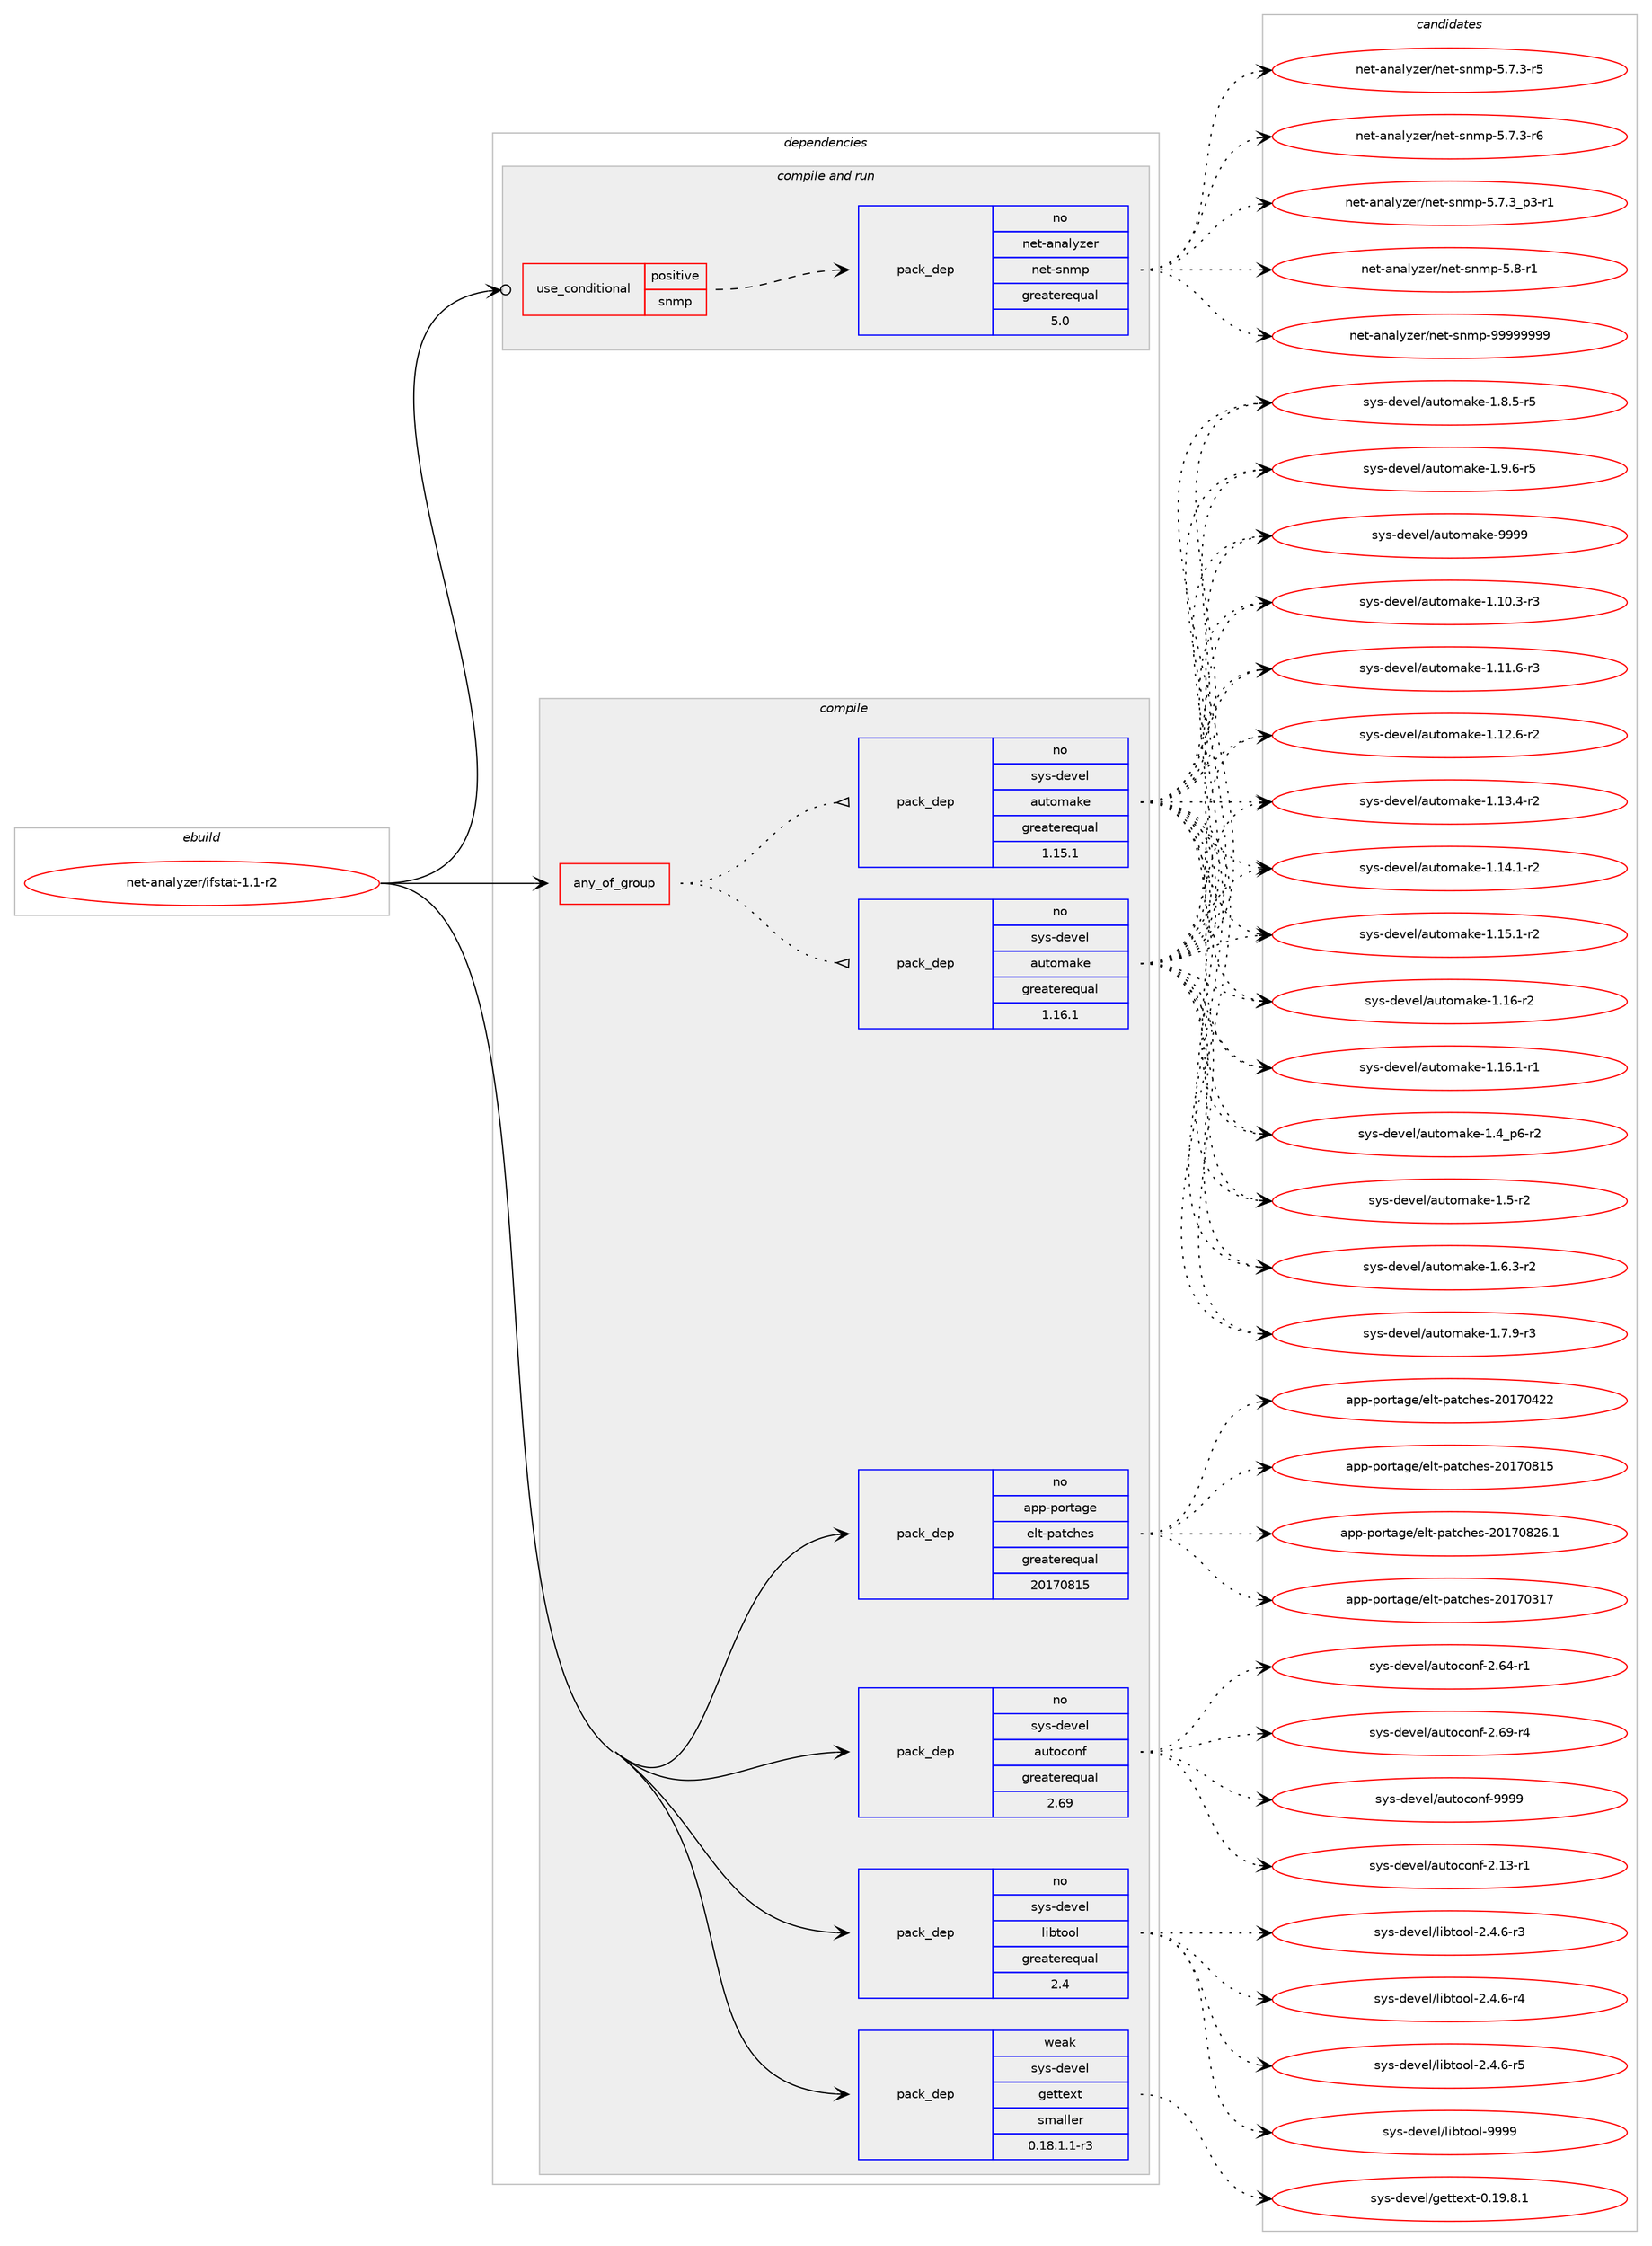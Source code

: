 digraph prolog {

# *************
# Graph options
# *************

newrank=true;
concentrate=true;
compound=true;
graph [rankdir=LR,fontname=Helvetica,fontsize=10,ranksep=1.5];#, ranksep=2.5, nodesep=0.2];
edge  [arrowhead=vee];
node  [fontname=Helvetica,fontsize=10];

# **********
# The ebuild
# **********

subgraph cluster_leftcol {
color=gray;
rank=same;
label=<<i>ebuild</i>>;
id [label="net-analyzer/ifstat-1.1-r2", color=red, width=4, href="../net-analyzer/ifstat-1.1-r2.svg"];
}

# ****************
# The dependencies
# ****************

subgraph cluster_midcol {
color=gray;
label=<<i>dependencies</i>>;
subgraph cluster_compile {
fillcolor="#eeeeee";
style=filled;
label=<<i>compile</i>>;
subgraph any25773 {
dependency1643229 [label=<<TABLE BORDER="0" CELLBORDER="1" CELLSPACING="0" CELLPADDING="4"><TR><TD CELLPADDING="10">any_of_group</TD></TR></TABLE>>, shape=none, color=red];subgraph pack1174803 {
dependency1643230 [label=<<TABLE BORDER="0" CELLBORDER="1" CELLSPACING="0" CELLPADDING="4" WIDTH="220"><TR><TD ROWSPAN="6" CELLPADDING="30">pack_dep</TD></TR><TR><TD WIDTH="110">no</TD></TR><TR><TD>sys-devel</TD></TR><TR><TD>automake</TD></TR><TR><TD>greaterequal</TD></TR><TR><TD>1.16.1</TD></TR></TABLE>>, shape=none, color=blue];
}
dependency1643229:e -> dependency1643230:w [weight=20,style="dotted",arrowhead="oinv"];
subgraph pack1174804 {
dependency1643231 [label=<<TABLE BORDER="0" CELLBORDER="1" CELLSPACING="0" CELLPADDING="4" WIDTH="220"><TR><TD ROWSPAN="6" CELLPADDING="30">pack_dep</TD></TR><TR><TD WIDTH="110">no</TD></TR><TR><TD>sys-devel</TD></TR><TR><TD>automake</TD></TR><TR><TD>greaterequal</TD></TR><TR><TD>1.15.1</TD></TR></TABLE>>, shape=none, color=blue];
}
dependency1643229:e -> dependency1643231:w [weight=20,style="dotted",arrowhead="oinv"];
}
id:e -> dependency1643229:w [weight=20,style="solid",arrowhead="vee"];
subgraph pack1174805 {
dependency1643232 [label=<<TABLE BORDER="0" CELLBORDER="1" CELLSPACING="0" CELLPADDING="4" WIDTH="220"><TR><TD ROWSPAN="6" CELLPADDING="30">pack_dep</TD></TR><TR><TD WIDTH="110">no</TD></TR><TR><TD>app-portage</TD></TR><TR><TD>elt-patches</TD></TR><TR><TD>greaterequal</TD></TR><TR><TD>20170815</TD></TR></TABLE>>, shape=none, color=blue];
}
id:e -> dependency1643232:w [weight=20,style="solid",arrowhead="vee"];
subgraph pack1174806 {
dependency1643233 [label=<<TABLE BORDER="0" CELLBORDER="1" CELLSPACING="0" CELLPADDING="4" WIDTH="220"><TR><TD ROWSPAN="6" CELLPADDING="30">pack_dep</TD></TR><TR><TD WIDTH="110">no</TD></TR><TR><TD>sys-devel</TD></TR><TR><TD>autoconf</TD></TR><TR><TD>greaterequal</TD></TR><TR><TD>2.69</TD></TR></TABLE>>, shape=none, color=blue];
}
id:e -> dependency1643233:w [weight=20,style="solid",arrowhead="vee"];
subgraph pack1174807 {
dependency1643234 [label=<<TABLE BORDER="0" CELLBORDER="1" CELLSPACING="0" CELLPADDING="4" WIDTH="220"><TR><TD ROWSPAN="6" CELLPADDING="30">pack_dep</TD></TR><TR><TD WIDTH="110">no</TD></TR><TR><TD>sys-devel</TD></TR><TR><TD>libtool</TD></TR><TR><TD>greaterequal</TD></TR><TR><TD>2.4</TD></TR></TABLE>>, shape=none, color=blue];
}
id:e -> dependency1643234:w [weight=20,style="solid",arrowhead="vee"];
subgraph pack1174808 {
dependency1643235 [label=<<TABLE BORDER="0" CELLBORDER="1" CELLSPACING="0" CELLPADDING="4" WIDTH="220"><TR><TD ROWSPAN="6" CELLPADDING="30">pack_dep</TD></TR><TR><TD WIDTH="110">weak</TD></TR><TR><TD>sys-devel</TD></TR><TR><TD>gettext</TD></TR><TR><TD>smaller</TD></TR><TR><TD>0.18.1.1-r3</TD></TR></TABLE>>, shape=none, color=blue];
}
id:e -> dependency1643235:w [weight=20,style="solid",arrowhead="vee"];
}
subgraph cluster_compileandrun {
fillcolor="#eeeeee";
style=filled;
label=<<i>compile and run</i>>;
subgraph cond441878 {
dependency1643236 [label=<<TABLE BORDER="0" CELLBORDER="1" CELLSPACING="0" CELLPADDING="4"><TR><TD ROWSPAN="3" CELLPADDING="10">use_conditional</TD></TR><TR><TD>positive</TD></TR><TR><TD>snmp</TD></TR></TABLE>>, shape=none, color=red];
subgraph pack1174809 {
dependency1643237 [label=<<TABLE BORDER="0" CELLBORDER="1" CELLSPACING="0" CELLPADDING="4" WIDTH="220"><TR><TD ROWSPAN="6" CELLPADDING="30">pack_dep</TD></TR><TR><TD WIDTH="110">no</TD></TR><TR><TD>net-analyzer</TD></TR><TR><TD>net-snmp</TD></TR><TR><TD>greaterequal</TD></TR><TR><TD>5.0</TD></TR></TABLE>>, shape=none, color=blue];
}
dependency1643236:e -> dependency1643237:w [weight=20,style="dashed",arrowhead="vee"];
}
id:e -> dependency1643236:w [weight=20,style="solid",arrowhead="odotvee"];
}
subgraph cluster_run {
fillcolor="#eeeeee";
style=filled;
label=<<i>run</i>>;
}
}

# **************
# The candidates
# **************

subgraph cluster_choices {
rank=same;
color=gray;
label=<<i>candidates</i>>;

subgraph choice1174803 {
color=black;
nodesep=1;
choice11512111545100101118101108479711711611110997107101454946494846514511451 [label="sys-devel/automake-1.10.3-r3", color=red, width=4,href="../sys-devel/automake-1.10.3-r3.svg"];
choice11512111545100101118101108479711711611110997107101454946494946544511451 [label="sys-devel/automake-1.11.6-r3", color=red, width=4,href="../sys-devel/automake-1.11.6-r3.svg"];
choice11512111545100101118101108479711711611110997107101454946495046544511450 [label="sys-devel/automake-1.12.6-r2", color=red, width=4,href="../sys-devel/automake-1.12.6-r2.svg"];
choice11512111545100101118101108479711711611110997107101454946495146524511450 [label="sys-devel/automake-1.13.4-r2", color=red, width=4,href="../sys-devel/automake-1.13.4-r2.svg"];
choice11512111545100101118101108479711711611110997107101454946495246494511450 [label="sys-devel/automake-1.14.1-r2", color=red, width=4,href="../sys-devel/automake-1.14.1-r2.svg"];
choice11512111545100101118101108479711711611110997107101454946495346494511450 [label="sys-devel/automake-1.15.1-r2", color=red, width=4,href="../sys-devel/automake-1.15.1-r2.svg"];
choice1151211154510010111810110847971171161111099710710145494649544511450 [label="sys-devel/automake-1.16-r2", color=red, width=4,href="../sys-devel/automake-1.16-r2.svg"];
choice11512111545100101118101108479711711611110997107101454946495446494511449 [label="sys-devel/automake-1.16.1-r1", color=red, width=4,href="../sys-devel/automake-1.16.1-r1.svg"];
choice115121115451001011181011084797117116111109971071014549465295112544511450 [label="sys-devel/automake-1.4_p6-r2", color=red, width=4,href="../sys-devel/automake-1.4_p6-r2.svg"];
choice11512111545100101118101108479711711611110997107101454946534511450 [label="sys-devel/automake-1.5-r2", color=red, width=4,href="../sys-devel/automake-1.5-r2.svg"];
choice115121115451001011181011084797117116111109971071014549465446514511450 [label="sys-devel/automake-1.6.3-r2", color=red, width=4,href="../sys-devel/automake-1.6.3-r2.svg"];
choice115121115451001011181011084797117116111109971071014549465546574511451 [label="sys-devel/automake-1.7.9-r3", color=red, width=4,href="../sys-devel/automake-1.7.9-r3.svg"];
choice115121115451001011181011084797117116111109971071014549465646534511453 [label="sys-devel/automake-1.8.5-r5", color=red, width=4,href="../sys-devel/automake-1.8.5-r5.svg"];
choice115121115451001011181011084797117116111109971071014549465746544511453 [label="sys-devel/automake-1.9.6-r5", color=red, width=4,href="../sys-devel/automake-1.9.6-r5.svg"];
choice115121115451001011181011084797117116111109971071014557575757 [label="sys-devel/automake-9999", color=red, width=4,href="../sys-devel/automake-9999.svg"];
dependency1643230:e -> choice11512111545100101118101108479711711611110997107101454946494846514511451:w [style=dotted,weight="100"];
dependency1643230:e -> choice11512111545100101118101108479711711611110997107101454946494946544511451:w [style=dotted,weight="100"];
dependency1643230:e -> choice11512111545100101118101108479711711611110997107101454946495046544511450:w [style=dotted,weight="100"];
dependency1643230:e -> choice11512111545100101118101108479711711611110997107101454946495146524511450:w [style=dotted,weight="100"];
dependency1643230:e -> choice11512111545100101118101108479711711611110997107101454946495246494511450:w [style=dotted,weight="100"];
dependency1643230:e -> choice11512111545100101118101108479711711611110997107101454946495346494511450:w [style=dotted,weight="100"];
dependency1643230:e -> choice1151211154510010111810110847971171161111099710710145494649544511450:w [style=dotted,weight="100"];
dependency1643230:e -> choice11512111545100101118101108479711711611110997107101454946495446494511449:w [style=dotted,weight="100"];
dependency1643230:e -> choice115121115451001011181011084797117116111109971071014549465295112544511450:w [style=dotted,weight="100"];
dependency1643230:e -> choice11512111545100101118101108479711711611110997107101454946534511450:w [style=dotted,weight="100"];
dependency1643230:e -> choice115121115451001011181011084797117116111109971071014549465446514511450:w [style=dotted,weight="100"];
dependency1643230:e -> choice115121115451001011181011084797117116111109971071014549465546574511451:w [style=dotted,weight="100"];
dependency1643230:e -> choice115121115451001011181011084797117116111109971071014549465646534511453:w [style=dotted,weight="100"];
dependency1643230:e -> choice115121115451001011181011084797117116111109971071014549465746544511453:w [style=dotted,weight="100"];
dependency1643230:e -> choice115121115451001011181011084797117116111109971071014557575757:w [style=dotted,weight="100"];
}
subgraph choice1174804 {
color=black;
nodesep=1;
choice11512111545100101118101108479711711611110997107101454946494846514511451 [label="sys-devel/automake-1.10.3-r3", color=red, width=4,href="../sys-devel/automake-1.10.3-r3.svg"];
choice11512111545100101118101108479711711611110997107101454946494946544511451 [label="sys-devel/automake-1.11.6-r3", color=red, width=4,href="../sys-devel/automake-1.11.6-r3.svg"];
choice11512111545100101118101108479711711611110997107101454946495046544511450 [label="sys-devel/automake-1.12.6-r2", color=red, width=4,href="../sys-devel/automake-1.12.6-r2.svg"];
choice11512111545100101118101108479711711611110997107101454946495146524511450 [label="sys-devel/automake-1.13.4-r2", color=red, width=4,href="../sys-devel/automake-1.13.4-r2.svg"];
choice11512111545100101118101108479711711611110997107101454946495246494511450 [label="sys-devel/automake-1.14.1-r2", color=red, width=4,href="../sys-devel/automake-1.14.1-r2.svg"];
choice11512111545100101118101108479711711611110997107101454946495346494511450 [label="sys-devel/automake-1.15.1-r2", color=red, width=4,href="../sys-devel/automake-1.15.1-r2.svg"];
choice1151211154510010111810110847971171161111099710710145494649544511450 [label="sys-devel/automake-1.16-r2", color=red, width=4,href="../sys-devel/automake-1.16-r2.svg"];
choice11512111545100101118101108479711711611110997107101454946495446494511449 [label="sys-devel/automake-1.16.1-r1", color=red, width=4,href="../sys-devel/automake-1.16.1-r1.svg"];
choice115121115451001011181011084797117116111109971071014549465295112544511450 [label="sys-devel/automake-1.4_p6-r2", color=red, width=4,href="../sys-devel/automake-1.4_p6-r2.svg"];
choice11512111545100101118101108479711711611110997107101454946534511450 [label="sys-devel/automake-1.5-r2", color=red, width=4,href="../sys-devel/automake-1.5-r2.svg"];
choice115121115451001011181011084797117116111109971071014549465446514511450 [label="sys-devel/automake-1.6.3-r2", color=red, width=4,href="../sys-devel/automake-1.6.3-r2.svg"];
choice115121115451001011181011084797117116111109971071014549465546574511451 [label="sys-devel/automake-1.7.9-r3", color=red, width=4,href="../sys-devel/automake-1.7.9-r3.svg"];
choice115121115451001011181011084797117116111109971071014549465646534511453 [label="sys-devel/automake-1.8.5-r5", color=red, width=4,href="../sys-devel/automake-1.8.5-r5.svg"];
choice115121115451001011181011084797117116111109971071014549465746544511453 [label="sys-devel/automake-1.9.6-r5", color=red, width=4,href="../sys-devel/automake-1.9.6-r5.svg"];
choice115121115451001011181011084797117116111109971071014557575757 [label="sys-devel/automake-9999", color=red, width=4,href="../sys-devel/automake-9999.svg"];
dependency1643231:e -> choice11512111545100101118101108479711711611110997107101454946494846514511451:w [style=dotted,weight="100"];
dependency1643231:e -> choice11512111545100101118101108479711711611110997107101454946494946544511451:w [style=dotted,weight="100"];
dependency1643231:e -> choice11512111545100101118101108479711711611110997107101454946495046544511450:w [style=dotted,weight="100"];
dependency1643231:e -> choice11512111545100101118101108479711711611110997107101454946495146524511450:w [style=dotted,weight="100"];
dependency1643231:e -> choice11512111545100101118101108479711711611110997107101454946495246494511450:w [style=dotted,weight="100"];
dependency1643231:e -> choice11512111545100101118101108479711711611110997107101454946495346494511450:w [style=dotted,weight="100"];
dependency1643231:e -> choice1151211154510010111810110847971171161111099710710145494649544511450:w [style=dotted,weight="100"];
dependency1643231:e -> choice11512111545100101118101108479711711611110997107101454946495446494511449:w [style=dotted,weight="100"];
dependency1643231:e -> choice115121115451001011181011084797117116111109971071014549465295112544511450:w [style=dotted,weight="100"];
dependency1643231:e -> choice11512111545100101118101108479711711611110997107101454946534511450:w [style=dotted,weight="100"];
dependency1643231:e -> choice115121115451001011181011084797117116111109971071014549465446514511450:w [style=dotted,weight="100"];
dependency1643231:e -> choice115121115451001011181011084797117116111109971071014549465546574511451:w [style=dotted,weight="100"];
dependency1643231:e -> choice115121115451001011181011084797117116111109971071014549465646534511453:w [style=dotted,weight="100"];
dependency1643231:e -> choice115121115451001011181011084797117116111109971071014549465746544511453:w [style=dotted,weight="100"];
dependency1643231:e -> choice115121115451001011181011084797117116111109971071014557575757:w [style=dotted,weight="100"];
}
subgraph choice1174805 {
color=black;
nodesep=1;
choice97112112451121111141169710310147101108116451129711699104101115455048495548514955 [label="app-portage/elt-patches-20170317", color=red, width=4,href="../app-portage/elt-patches-20170317.svg"];
choice97112112451121111141169710310147101108116451129711699104101115455048495548525050 [label="app-portage/elt-patches-20170422", color=red, width=4,href="../app-portage/elt-patches-20170422.svg"];
choice97112112451121111141169710310147101108116451129711699104101115455048495548564953 [label="app-portage/elt-patches-20170815", color=red, width=4,href="../app-portage/elt-patches-20170815.svg"];
choice971121124511211111411697103101471011081164511297116991041011154550484955485650544649 [label="app-portage/elt-patches-20170826.1", color=red, width=4,href="../app-portage/elt-patches-20170826.1.svg"];
dependency1643232:e -> choice97112112451121111141169710310147101108116451129711699104101115455048495548514955:w [style=dotted,weight="100"];
dependency1643232:e -> choice97112112451121111141169710310147101108116451129711699104101115455048495548525050:w [style=dotted,weight="100"];
dependency1643232:e -> choice97112112451121111141169710310147101108116451129711699104101115455048495548564953:w [style=dotted,weight="100"];
dependency1643232:e -> choice971121124511211111411697103101471011081164511297116991041011154550484955485650544649:w [style=dotted,weight="100"];
}
subgraph choice1174806 {
color=black;
nodesep=1;
choice1151211154510010111810110847971171161119911111010245504649514511449 [label="sys-devel/autoconf-2.13-r1", color=red, width=4,href="../sys-devel/autoconf-2.13-r1.svg"];
choice1151211154510010111810110847971171161119911111010245504654524511449 [label="sys-devel/autoconf-2.64-r1", color=red, width=4,href="../sys-devel/autoconf-2.64-r1.svg"];
choice1151211154510010111810110847971171161119911111010245504654574511452 [label="sys-devel/autoconf-2.69-r4", color=red, width=4,href="../sys-devel/autoconf-2.69-r4.svg"];
choice115121115451001011181011084797117116111991111101024557575757 [label="sys-devel/autoconf-9999", color=red, width=4,href="../sys-devel/autoconf-9999.svg"];
dependency1643233:e -> choice1151211154510010111810110847971171161119911111010245504649514511449:w [style=dotted,weight="100"];
dependency1643233:e -> choice1151211154510010111810110847971171161119911111010245504654524511449:w [style=dotted,weight="100"];
dependency1643233:e -> choice1151211154510010111810110847971171161119911111010245504654574511452:w [style=dotted,weight="100"];
dependency1643233:e -> choice115121115451001011181011084797117116111991111101024557575757:w [style=dotted,weight="100"];
}
subgraph choice1174807 {
color=black;
nodesep=1;
choice1151211154510010111810110847108105981161111111084550465246544511451 [label="sys-devel/libtool-2.4.6-r3", color=red, width=4,href="../sys-devel/libtool-2.4.6-r3.svg"];
choice1151211154510010111810110847108105981161111111084550465246544511452 [label="sys-devel/libtool-2.4.6-r4", color=red, width=4,href="../sys-devel/libtool-2.4.6-r4.svg"];
choice1151211154510010111810110847108105981161111111084550465246544511453 [label="sys-devel/libtool-2.4.6-r5", color=red, width=4,href="../sys-devel/libtool-2.4.6-r5.svg"];
choice1151211154510010111810110847108105981161111111084557575757 [label="sys-devel/libtool-9999", color=red, width=4,href="../sys-devel/libtool-9999.svg"];
dependency1643234:e -> choice1151211154510010111810110847108105981161111111084550465246544511451:w [style=dotted,weight="100"];
dependency1643234:e -> choice1151211154510010111810110847108105981161111111084550465246544511452:w [style=dotted,weight="100"];
dependency1643234:e -> choice1151211154510010111810110847108105981161111111084550465246544511453:w [style=dotted,weight="100"];
dependency1643234:e -> choice1151211154510010111810110847108105981161111111084557575757:w [style=dotted,weight="100"];
}
subgraph choice1174808 {
color=black;
nodesep=1;
choice1151211154510010111810110847103101116116101120116454846495746564649 [label="sys-devel/gettext-0.19.8.1", color=red, width=4,href="../sys-devel/gettext-0.19.8.1.svg"];
dependency1643235:e -> choice1151211154510010111810110847103101116116101120116454846495746564649:w [style=dotted,weight="100"];
}
subgraph choice1174809 {
color=black;
nodesep=1;
choice11010111645971109710812112210111447110101116451151101091124553465546514511453 [label="net-analyzer/net-snmp-5.7.3-r5", color=red, width=4,href="../net-analyzer/net-snmp-5.7.3-r5.svg"];
choice11010111645971109710812112210111447110101116451151101091124553465546514511454 [label="net-analyzer/net-snmp-5.7.3-r6", color=red, width=4,href="../net-analyzer/net-snmp-5.7.3-r6.svg"];
choice110101116459711097108121122101114471101011164511511010911245534655465195112514511449 [label="net-analyzer/net-snmp-5.7.3_p3-r1", color=red, width=4,href="../net-analyzer/net-snmp-5.7.3_p3-r1.svg"];
choice1101011164597110971081211221011144711010111645115110109112455346564511449 [label="net-analyzer/net-snmp-5.8-r1", color=red, width=4,href="../net-analyzer/net-snmp-5.8-r1.svg"];
choice1101011164597110971081211221011144711010111645115110109112455757575757575757 [label="net-analyzer/net-snmp-99999999", color=red, width=4,href="../net-analyzer/net-snmp-99999999.svg"];
dependency1643237:e -> choice11010111645971109710812112210111447110101116451151101091124553465546514511453:w [style=dotted,weight="100"];
dependency1643237:e -> choice11010111645971109710812112210111447110101116451151101091124553465546514511454:w [style=dotted,weight="100"];
dependency1643237:e -> choice110101116459711097108121122101114471101011164511511010911245534655465195112514511449:w [style=dotted,weight="100"];
dependency1643237:e -> choice1101011164597110971081211221011144711010111645115110109112455346564511449:w [style=dotted,weight="100"];
dependency1643237:e -> choice1101011164597110971081211221011144711010111645115110109112455757575757575757:w [style=dotted,weight="100"];
}
}

}
